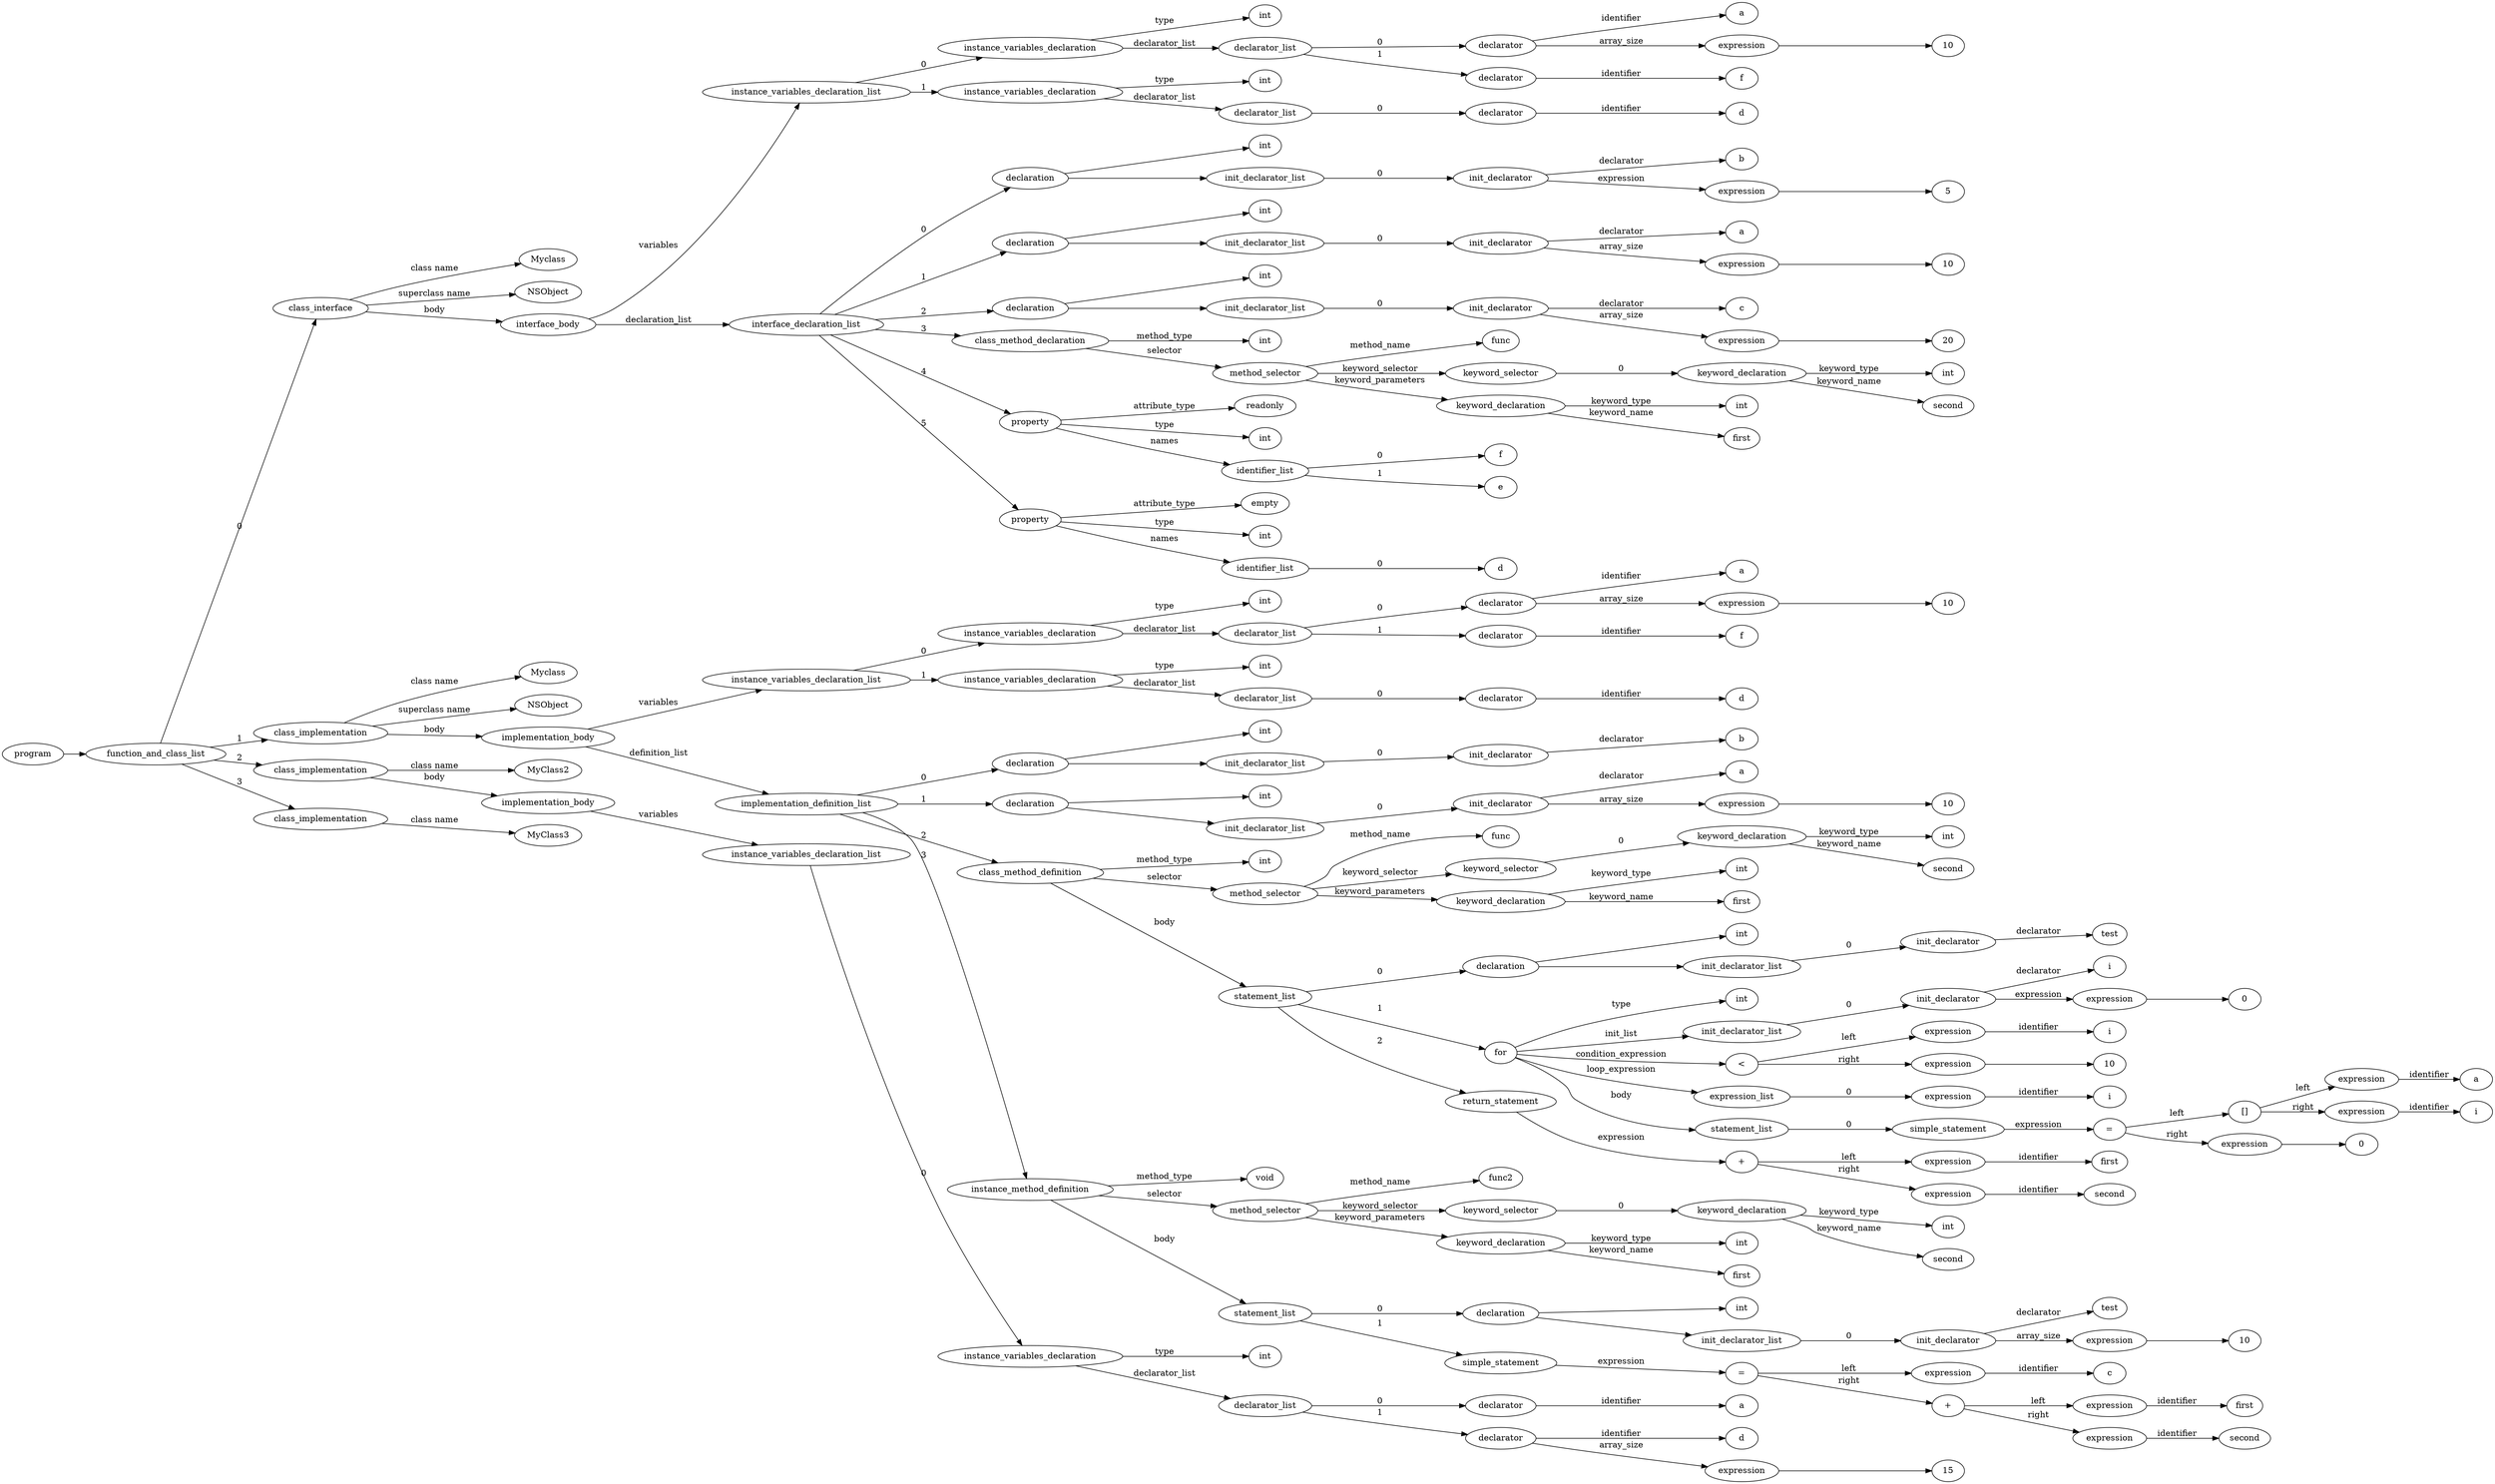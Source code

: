 digraph ObjectiveC { rankdir="LR";
144[label="program"];
144->49;
49[label="function_and_class_list"];
49->48[label="0"];
48[label="class_interface"];
48.1 [label="Myclass"];
48->48.1 [label="class name"];
48.2 [label="NSObject"];
48->48.2 [label="superclass name"];
48->47[label="body"];
47[label="interface_body"];
47->7[label="variables"];
7[label="instance_variables_declaration_list"];
7->6[label="0"];
6[label="instance_variables_declaration"];
6->0[label="type"];
0[label="int"];
6->4[label="declarator_list"];
4[label="declarator_list"];
4->3[label="0"];
3[label="declarator"];
3.1 [label="a"];
3->3.1[label="identifier"];
3->2[label="array_size"];
2[label="expression"];
2->1;
1[label="10"];
4->5[label="1"];
5[label="declarator"];
5.1 [label="f"];
5->5.1[label="identifier"];
7->11[label="1"];
11[label="instance_variables_declaration"];
11->8[label="type"];
8[label="int"];
11->10[label="declarator_list"];
10[label="declarator_list"];
10->9[label="0"];
9[label="declarator"];
9.1 [label="d"];
9->9.1[label="identifier"];
47->18[label="declaration_list"];
18[label="interface_declaration_list"];
18->17[label="0"];
17[label="declaration"];
17->12;
12[label="int"];
17->16;
16[label="init_declarator_list"];
16->15[label="0"];
15[label="init_declarator"];
15.1 [label="b"];
15->15.1[label="declarator"];
15->14[label="expression"];
14[label="expression"];
14->13;
13[label="5"];
18->24[label="1"];
24[label="declaration"];
24->19;
19[label="int"];
24->23;
23[label="init_declarator_list"];
23->22[label="0"];
22[label="init_declarator"];
22.1 [label="a"];
22->22.1[label="declarator"];
22->21[label="array_size"];
21[label="expression"];
21->20;
20[label="10"];
18->30[label="2"];
30[label="declaration"];
30->25;
25[label="int"];
30->29;
29[label="init_declarator_list"];
29->28[label="0"];
28[label="init_declarator"];
28.1 [label="c"];
28->28.1[label="declarator"];
28->27[label="array_size"];
27[label="expression"];
27->26;
26[label="20"];
18->38[label="3"];
38[label="class_method_declaration"];
38->31[label="method_type"];
31[label="int"];
38->37[label="selector"];
37[label="method_selector"];
37->37.1 [label="method_name"];
37.1 [label="func"];
37->36[label="keyword_selector"];
36[label="keyword_selector"];
36->35[label="0"];
35[label="keyword_declaration"];
35->34[label="keyword_type"];
34[label="int"];
35->35.2 [label="keyword_name"];
35.2 [label="second"];
37->33[label="keyword_parameters"];
33[label="keyword_declaration"];
33->32[label="keyword_type"];
32[label="int"];
33->33.2 [label="keyword_name"];
33.2 [label="first"];
18->42[label="4"];
42[label="property"];
42->39[label="attribute_type"];
39[label="readonly"];
42->40[label="type"];
40[label="int"];
42->41[label="names"];
41[label="identifier_list"];
41.0 [label="f"];
41->41.0 [label="0"];
41.1 [label="e"];
41->41.1 [label="1"];
18->46[label="5"];
46[label="property"];
46->43[label="attribute_type"];
43[label="empty"];
46->44[label="type"];
44[label="int"];
46->45[label="names"];
45[label="identifier_list"];
45.0 [label="d"];
45->45.0 [label="0"];
49->132[label="1"];
132[label="class_implementation"];
132.1 [label="Myclass"];
132->132.1 [label="class name"];
132.2 [label="NSObject"];
132->132.2 [label="superclass name"];
132->131[label="body"];
131[label="implementation_body"];
131->57[label="variables"];
57[label="instance_variables_declaration_list"];
57->56[label="0"];
56[label="instance_variables_declaration"];
56->50[label="type"];
50[label="int"];
56->54[label="declarator_list"];
54[label="declarator_list"];
54->53[label="0"];
53[label="declarator"];
53.1 [label="a"];
53->53.1[label="identifier"];
53->52[label="array_size"];
52[label="expression"];
52->51;
51[label="10"];
54->55[label="1"];
55[label="declarator"];
55.1 [label="f"];
55->55.1[label="identifier"];
57->61[label="1"];
61[label="instance_variables_declaration"];
61->58[label="type"];
58[label="int"];
61->60[label="declarator_list"];
60[label="declarator_list"];
60->59[label="0"];
59[label="declarator"];
59.1 [label="d"];
59->59.1[label="identifier"];
131->66[label="definition_list"];
66[label="implementation_definition_list"];
66->65[label="0"];
65[label="declaration"];
65->62;
62[label="int"];
65->64;
64[label="init_declarator_list"];
64->63[label="0"];
63[label="init_declarator"];
63.1 [label="b"];
63->63.1[label="declarator"];
66->72[label="1"];
72[label="declaration"];
72->67;
67[label="int"];
72->71;
71[label="init_declarator_list"];
71->70[label="0"];
70[label="init_declarator"];
70.1 [label="a"];
70->70.1[label="declarator"];
70->69[label="array_size"];
69[label="expression"];
69->68;
68[label="10"];
66->109[label="2"];
109[label="class_method_definition"];
109->73[label="method_type"];
73[label="int"];
109->79[label="selector"];
79[label="method_selector"];
79->79.1 [label="method_name"];
79.1 [label="func"];
79->78[label="keyword_selector"];
78[label="keyword_selector"];
78->77[label="0"];
77[label="keyword_declaration"];
77->76[label="keyword_type"];
76[label="int"];
77->77.2 [label="keyword_name"];
77.2 [label="second"];
79->75[label="keyword_parameters"];
75[label="keyword_declaration"];
75->74[label="keyword_type"];
74[label="int"];
75->75.2 [label="keyword_name"];
75.2 [label="first"];
109->84[label="body"];
84[label="statement_list"];
84->83[label="0"];
83[label="declaration"];
83->80;
80[label="int"];
83->82;
82[label="init_declarator_list"];
82->81[label="0"];
81[label="init_declarator"];
81.1 [label="test"];
81->81.1[label="declarator"];
84->104[label="1"];
104[label="for"];
104->85[label="type"];
85[label="int"];
104->89[label="init_list"];
89[label="init_declarator_list"];
89->88[label="0"];
88[label="init_declarator"];
88.1 [label="i"];
88->88.1[label="declarator"];
88->87[label="expression"];
87[label="expression"];
87->86;
86[label="0"];
104->93[label="condition_expression"];
93[label="expression"];
93[label="<"];
93->90[label="left"];
90[label="expression"];
90->90.1 [label="identifier"];90.1[label="i"];
93->92[label="right"];
92[label="expression"];
92->91;
91[label="10"];
104->95[label="loop_expression"];
95[label="expression_list"];
95->94[label="0"];
94[label="expression"];
94->94.1 [label="identifier"];94.1[label="i"];
104->103[label="body"];
103[label="statement_list"];
103->102[label="0"];
102[label="simple_statement"];
102->101[label="expression"];
101[label="expression"];
101[label="="];
101->98[label="left"];
98[label="expression"];
98[label="[]"];
98->96[label="left"];
96[label="expression"];
96->96.1 [label="identifier"];96.1[label="a"];
98->97[label="right"];
97[label="expression"];
97->97.1 [label="identifier"];97.1[label="i"];
101->100[label="right"];
100[label="expression"];
100->99;
99[label="0"];
84->108[label="2"];
108[label="return_statement"];
108->107[label="expression"];
107[label="expression"];
107[label="+"];
107->105[label="left"];
105[label="expression"];
105->105.1 [label="identifier"];105.1[label="first"];
107->106[label="right"];
106[label="expression"];
106->106.1 [label="identifier"];106.1[label="second"];
66->130[label="3"];
130[label="instance_method_definition"];
130->129[label="method_type"];
129[label="void"];
130->115[label="selector"];
115[label="method_selector"];
115->115.1 [label="method_name"];
115.1 [label="func2"];
115->114[label="keyword_selector"];
114[label="keyword_selector"];
114->113[label="0"];
113[label="keyword_declaration"];
113->112[label="keyword_type"];
112[label="int"];
113->113.2 [label="keyword_name"];
113.2 [label="second"];
115->111[label="keyword_parameters"];
111[label="keyword_declaration"];
111->110[label="keyword_type"];
110[label="int"];
111->111.2 [label="keyword_name"];
111.2 [label="first"];
130->122[label="body"];
122[label="statement_list"];
122->121[label="0"];
121[label="declaration"];
121->116;
116[label="int"];
121->120;
120[label="init_declarator_list"];
120->119[label="0"];
119[label="init_declarator"];
119.1 [label="test"];
119->119.1[label="declarator"];
119->118[label="array_size"];
118[label="expression"];
118->117;
117[label="10"];
122->128[label="1"];
128[label="simple_statement"];
128->127[label="expression"];
127[label="expression"];
127[label="="];
127->123[label="left"];
123[label="expression"];
123->123.1 [label="identifier"];123.1[label="c"];
127->126[label="right"];
126[label="expression"];
126[label="+"];
126->124[label="left"];
124[label="expression"];
124->124.1 [label="identifier"];124.1[label="first"];
126->125[label="right"];
125[label="expression"];
125->125.1 [label="identifier"];125.1[label="second"];
49->142[label="2"];
142[label="class_implementation"];
142.1 [label="MyClass2"];
142->142.1 [label="class name"];
142->141[label="body"];
141[label="implementation_body"];
141->140[label="variables"];
140[label="instance_variables_declaration_list"];
140->139[label="0"];
139[label="instance_variables_declaration"];
139->133[label="type"];
133[label="int"];
139->135[label="declarator_list"];
135[label="declarator_list"];
135->134[label="0"];
134[label="declarator"];
134.1 [label="a"];
134->134.1[label="identifier"];
135->138[label="1"];
138[label="declarator"];
138.1 [label="d"];
138->138.1[label="identifier"];
138->137[label="array_size"];
137[label="expression"];
137->136;
136[label="15"];
49->143[label="3"];
143[label="class_implementation"];
143.1 [label="MyClass3"];
143->143.1 [label="class name"];
}
